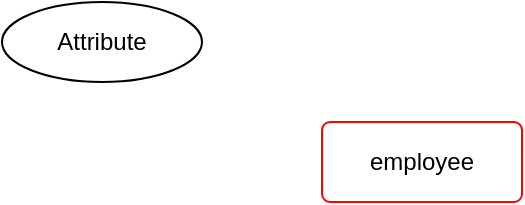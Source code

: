 <mxfile version="24.7.17">
  <diagram name="Сторінка-1" id="tP-On758_bt56VGbhjmk">
    <mxGraphModel dx="954" dy="647" grid="1" gridSize="10" guides="1" tooltips="1" connect="1" arrows="1" fold="1" page="1" pageScale="1" pageWidth="827" pageHeight="1169" math="0" shadow="0">
      <root>
        <mxCell id="0" />
        <mxCell id="1" parent="0" />
        <mxCell id="ZgE8l5im8ffCv-jQmQZJ-2" value="employee" style="rounded=1;arcSize=10;whiteSpace=wrap;html=1;align=center;strokeColor=#FF0000;" vertex="1" parent="1">
          <mxGeometry x="200" y="120" width="100" height="40" as="geometry" />
        </mxCell>
        <mxCell id="ZgE8l5im8ffCv-jQmQZJ-3" value="Attribute" style="ellipse;whiteSpace=wrap;html=1;align=center;" vertex="1" parent="1">
          <mxGeometry x="40" y="60" width="100" height="40" as="geometry" />
        </mxCell>
      </root>
    </mxGraphModel>
  </diagram>
</mxfile>
